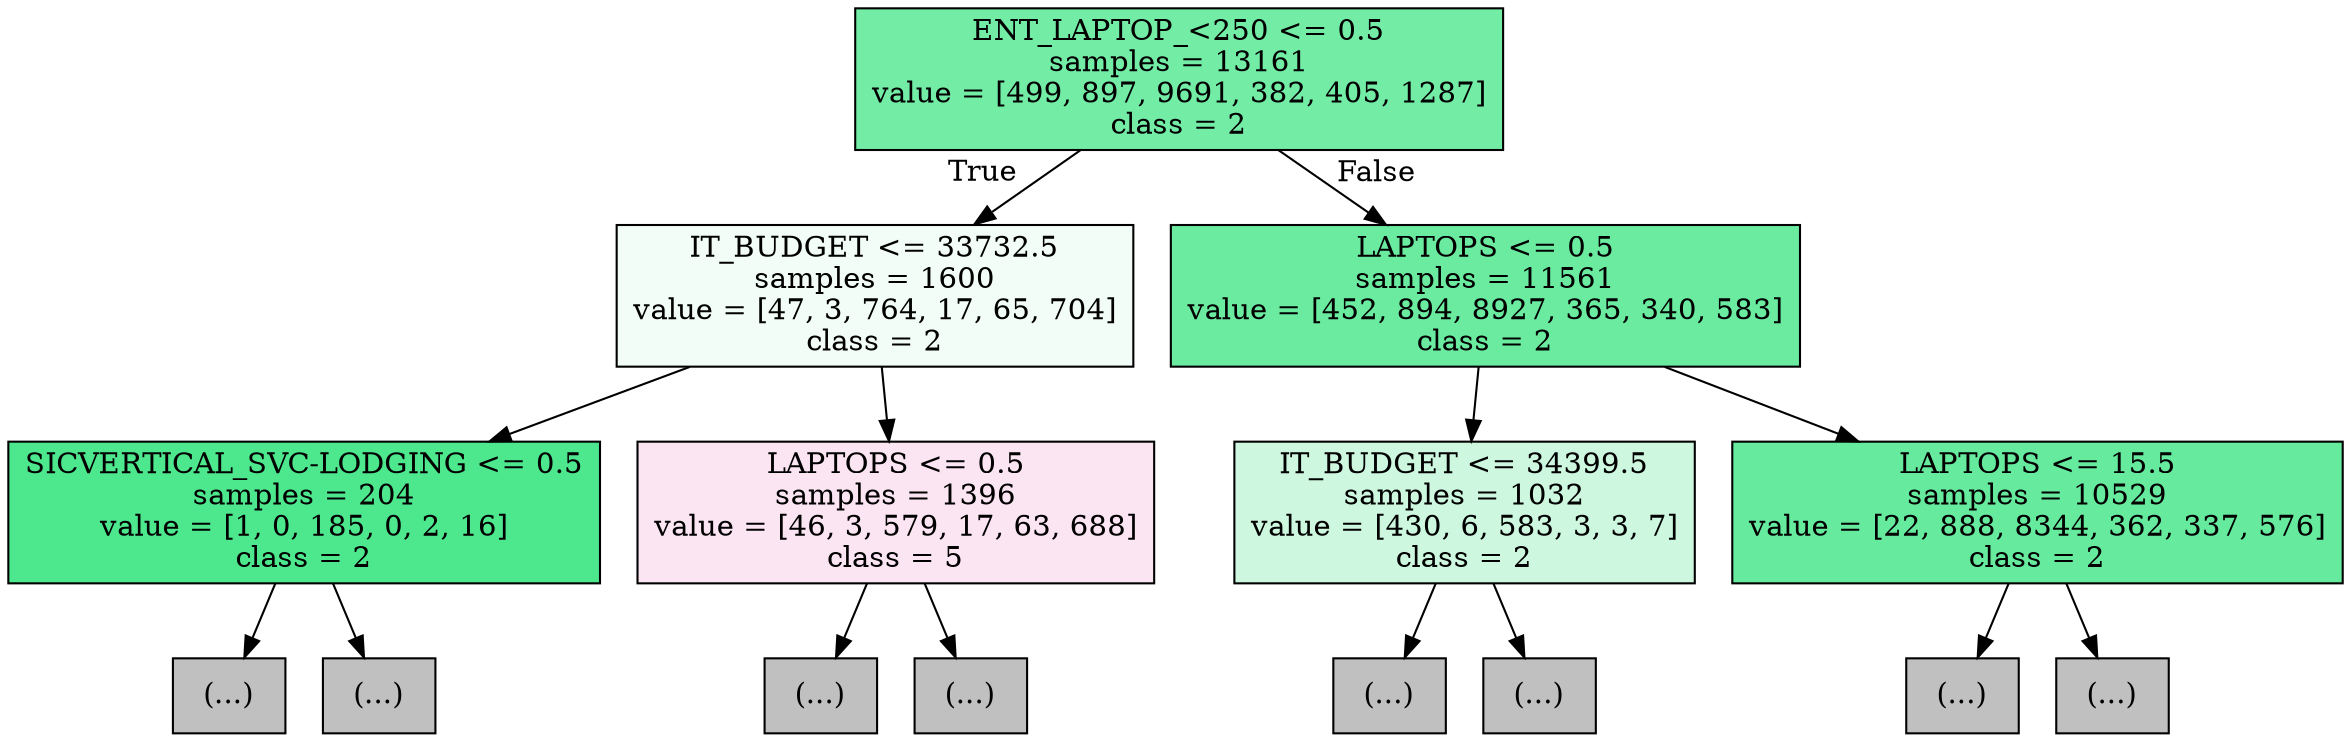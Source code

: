 digraph Tree {
node [shape=box, style="filled", color="black"] ;
0 [label="ENT_LAPTOP_<250 <= 0.5\nsamples = 13161\nvalue = [499, 897, 9691, 382, 405, 1287]\nclass = 2", fillcolor="#73eda6"] ;
1 [label="IT_BUDGET <= 33732.5\nsamples = 1600\nvalue = [47, 3, 764, 17, 65, 704]\nclass = 2", fillcolor="#f2fdf7"] ;
0 -> 1 [labeldistance=2.5, labelangle=45, headlabel="True"] ;
2 [label="SICVERTICAL_SVC-LODGING <= 0.5\nsamples = 204\nvalue = [1, 0, 185, 0, 2, 16]\nclass = 2", fillcolor="#4de88e"] ;
1 -> 2 ;
3 [label="(...)", fillcolor="#C0C0C0"] ;
2 -> 3 ;
20 [label="(...)", fillcolor="#C0C0C0"] ;
2 -> 20 ;
21 [label="LAPTOPS <= 0.5\nsamples = 1396\nvalue = [46, 3, 579, 17, 63, 688]\nclass = 5", fillcolor="#fce5f2"] ;
1 -> 21 ;
22 [label="(...)", fillcolor="#C0C0C0"] ;
21 -> 22 ;
35 [label="(...)", fillcolor="#C0C0C0"] ;
21 -> 35 ;
130 [label="LAPTOPS <= 0.5\nsamples = 11561\nvalue = [452, 894, 8927, 365, 340, 583]\nclass = 2", fillcolor="#6aeba0"] ;
0 -> 130 [labeldistance=2.5, labelangle=-45, headlabel="False"] ;
131 [label="IT_BUDGET <= 34399.5\nsamples = 1032\nvalue = [430, 6, 583, 3, 3, 7]\nclass = 2", fillcolor="#cdf8df"] ;
130 -> 131 ;
132 [label="(...)", fillcolor="#C0C0C0"] ;
131 -> 132 ;
167 [label="(...)", fillcolor="#C0C0C0"] ;
131 -> 167 ;
206 [label="LAPTOPS <= 15.5\nsamples = 10529\nvalue = [22, 888, 8344, 362, 337, 576]\nclass = 2", fillcolor="#66eb9e"] ;
130 -> 206 ;
207 [label="(...)", fillcolor="#C0C0C0"] ;
206 -> 207 ;
312 [label="(...)", fillcolor="#C0C0C0"] ;
206 -> 312 ;
}